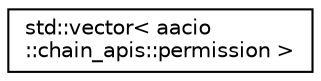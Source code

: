 digraph "Graphical Class Hierarchy"
{
  edge [fontname="Helvetica",fontsize="10",labelfontname="Helvetica",labelfontsize="10"];
  node [fontname="Helvetica",fontsize="10",shape=record];
  rankdir="LR";
  Node0 [label="std::vector\< aacio\l::chain_apis::permission \>",height=0.2,width=0.4,color="black", fillcolor="white", style="filled",URL="$classstd_1_1vector.html"];
}
